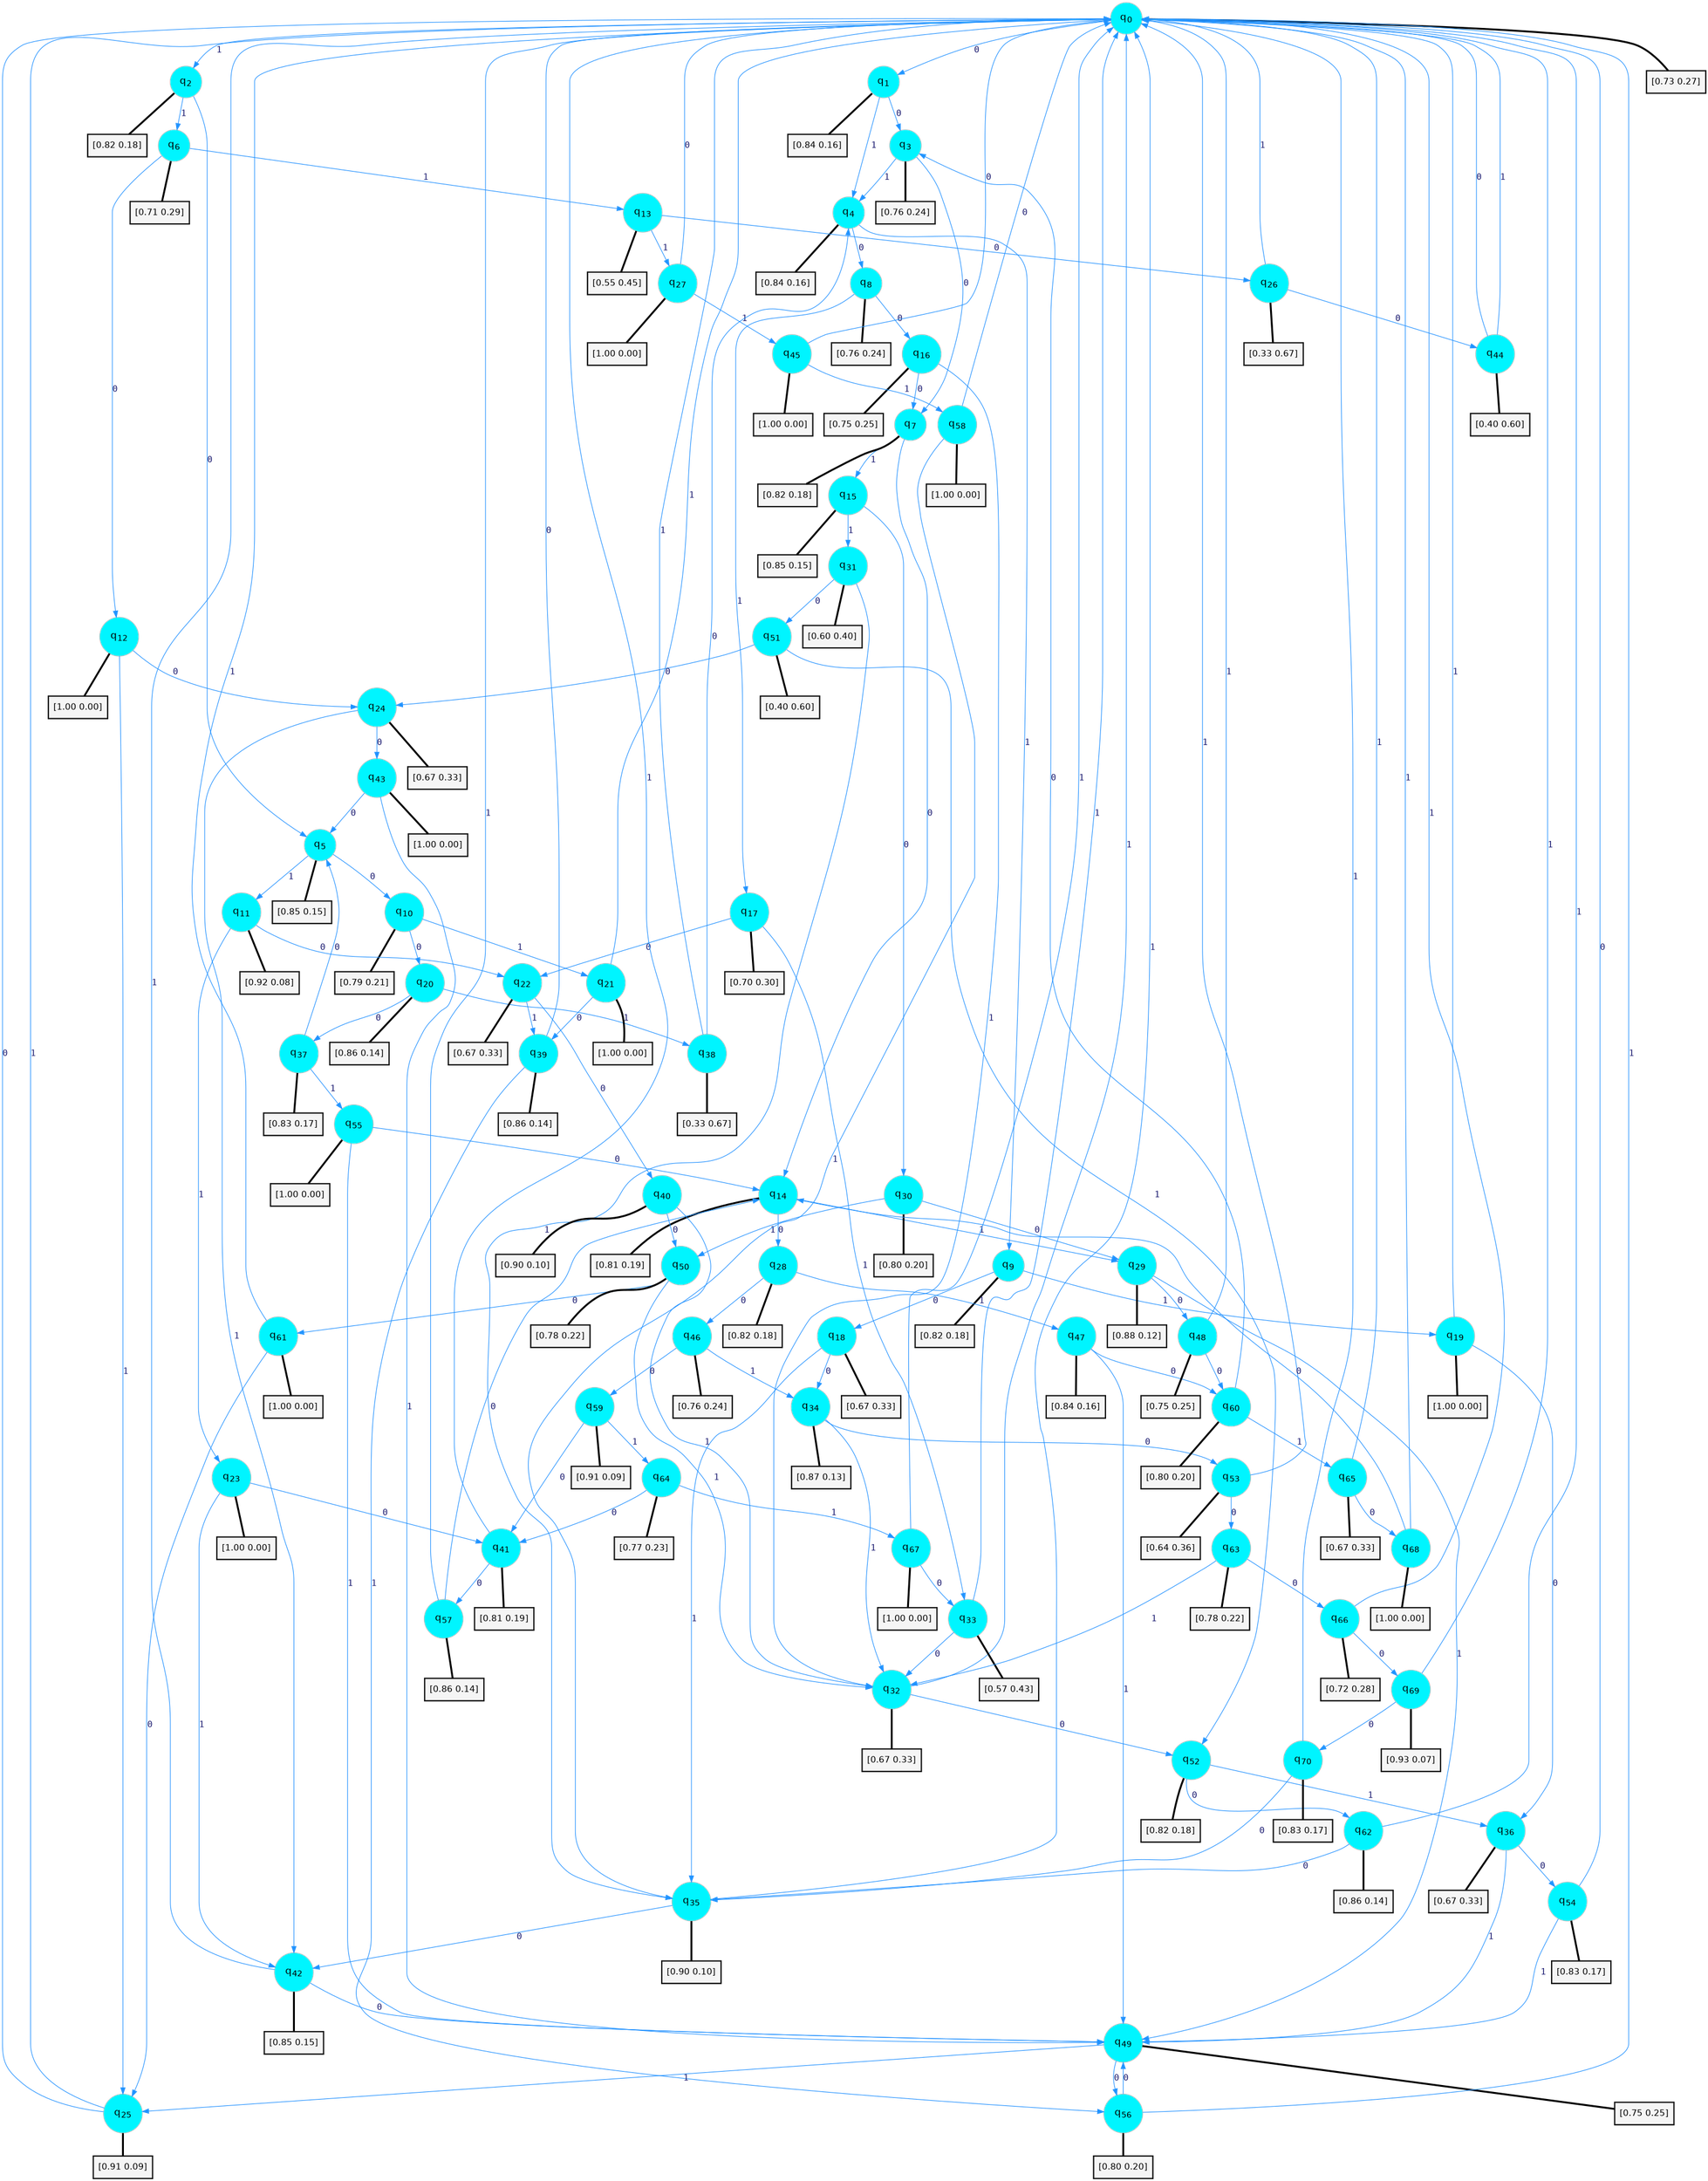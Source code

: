 digraph G {
graph [
bgcolor=transparent, dpi=300, rankdir=TD, size="40,25"];
node [
color=gray, fillcolor=turquoise1, fontcolor=black, fontname=Helvetica, fontsize=16, fontweight=bold, shape=circle, style=filled];
edge [
arrowsize=1, color=dodgerblue1, fontcolor=midnightblue, fontname=courier, fontweight=bold, penwidth=1, style=solid, weight=20];
0[label=<q<SUB>0</SUB>>];
1[label=<q<SUB>1</SUB>>];
2[label=<q<SUB>2</SUB>>];
3[label=<q<SUB>3</SUB>>];
4[label=<q<SUB>4</SUB>>];
5[label=<q<SUB>5</SUB>>];
6[label=<q<SUB>6</SUB>>];
7[label=<q<SUB>7</SUB>>];
8[label=<q<SUB>8</SUB>>];
9[label=<q<SUB>9</SUB>>];
10[label=<q<SUB>10</SUB>>];
11[label=<q<SUB>11</SUB>>];
12[label=<q<SUB>12</SUB>>];
13[label=<q<SUB>13</SUB>>];
14[label=<q<SUB>14</SUB>>];
15[label=<q<SUB>15</SUB>>];
16[label=<q<SUB>16</SUB>>];
17[label=<q<SUB>17</SUB>>];
18[label=<q<SUB>18</SUB>>];
19[label=<q<SUB>19</SUB>>];
20[label=<q<SUB>20</SUB>>];
21[label=<q<SUB>21</SUB>>];
22[label=<q<SUB>22</SUB>>];
23[label=<q<SUB>23</SUB>>];
24[label=<q<SUB>24</SUB>>];
25[label=<q<SUB>25</SUB>>];
26[label=<q<SUB>26</SUB>>];
27[label=<q<SUB>27</SUB>>];
28[label=<q<SUB>28</SUB>>];
29[label=<q<SUB>29</SUB>>];
30[label=<q<SUB>30</SUB>>];
31[label=<q<SUB>31</SUB>>];
32[label=<q<SUB>32</SUB>>];
33[label=<q<SUB>33</SUB>>];
34[label=<q<SUB>34</SUB>>];
35[label=<q<SUB>35</SUB>>];
36[label=<q<SUB>36</SUB>>];
37[label=<q<SUB>37</SUB>>];
38[label=<q<SUB>38</SUB>>];
39[label=<q<SUB>39</SUB>>];
40[label=<q<SUB>40</SUB>>];
41[label=<q<SUB>41</SUB>>];
42[label=<q<SUB>42</SUB>>];
43[label=<q<SUB>43</SUB>>];
44[label=<q<SUB>44</SUB>>];
45[label=<q<SUB>45</SUB>>];
46[label=<q<SUB>46</SUB>>];
47[label=<q<SUB>47</SUB>>];
48[label=<q<SUB>48</SUB>>];
49[label=<q<SUB>49</SUB>>];
50[label=<q<SUB>50</SUB>>];
51[label=<q<SUB>51</SUB>>];
52[label=<q<SUB>52</SUB>>];
53[label=<q<SUB>53</SUB>>];
54[label=<q<SUB>54</SUB>>];
55[label=<q<SUB>55</SUB>>];
56[label=<q<SUB>56</SUB>>];
57[label=<q<SUB>57</SUB>>];
58[label=<q<SUB>58</SUB>>];
59[label=<q<SUB>59</SUB>>];
60[label=<q<SUB>60</SUB>>];
61[label=<q<SUB>61</SUB>>];
62[label=<q<SUB>62</SUB>>];
63[label=<q<SUB>63</SUB>>];
64[label=<q<SUB>64</SUB>>];
65[label=<q<SUB>65</SUB>>];
66[label=<q<SUB>66</SUB>>];
67[label=<q<SUB>67</SUB>>];
68[label=<q<SUB>68</SUB>>];
69[label=<q<SUB>69</SUB>>];
70[label=<q<SUB>70</SUB>>];
71[label="[0.73 0.27]", shape=box,fontcolor=black, fontname=Helvetica, fontsize=14, penwidth=2, fillcolor=whitesmoke,color=black];
72[label="[0.84 0.16]", shape=box,fontcolor=black, fontname=Helvetica, fontsize=14, penwidth=2, fillcolor=whitesmoke,color=black];
73[label="[0.82 0.18]", shape=box,fontcolor=black, fontname=Helvetica, fontsize=14, penwidth=2, fillcolor=whitesmoke,color=black];
74[label="[0.76 0.24]", shape=box,fontcolor=black, fontname=Helvetica, fontsize=14, penwidth=2, fillcolor=whitesmoke,color=black];
75[label="[0.84 0.16]", shape=box,fontcolor=black, fontname=Helvetica, fontsize=14, penwidth=2, fillcolor=whitesmoke,color=black];
76[label="[0.85 0.15]", shape=box,fontcolor=black, fontname=Helvetica, fontsize=14, penwidth=2, fillcolor=whitesmoke,color=black];
77[label="[0.71 0.29]", shape=box,fontcolor=black, fontname=Helvetica, fontsize=14, penwidth=2, fillcolor=whitesmoke,color=black];
78[label="[0.82 0.18]", shape=box,fontcolor=black, fontname=Helvetica, fontsize=14, penwidth=2, fillcolor=whitesmoke,color=black];
79[label="[0.76 0.24]", shape=box,fontcolor=black, fontname=Helvetica, fontsize=14, penwidth=2, fillcolor=whitesmoke,color=black];
80[label="[0.82 0.18]", shape=box,fontcolor=black, fontname=Helvetica, fontsize=14, penwidth=2, fillcolor=whitesmoke,color=black];
81[label="[0.79 0.21]", shape=box,fontcolor=black, fontname=Helvetica, fontsize=14, penwidth=2, fillcolor=whitesmoke,color=black];
82[label="[0.92 0.08]", shape=box,fontcolor=black, fontname=Helvetica, fontsize=14, penwidth=2, fillcolor=whitesmoke,color=black];
83[label="[1.00 0.00]", shape=box,fontcolor=black, fontname=Helvetica, fontsize=14, penwidth=2, fillcolor=whitesmoke,color=black];
84[label="[0.55 0.45]", shape=box,fontcolor=black, fontname=Helvetica, fontsize=14, penwidth=2, fillcolor=whitesmoke,color=black];
85[label="[0.81 0.19]", shape=box,fontcolor=black, fontname=Helvetica, fontsize=14, penwidth=2, fillcolor=whitesmoke,color=black];
86[label="[0.85 0.15]", shape=box,fontcolor=black, fontname=Helvetica, fontsize=14, penwidth=2, fillcolor=whitesmoke,color=black];
87[label="[0.75 0.25]", shape=box,fontcolor=black, fontname=Helvetica, fontsize=14, penwidth=2, fillcolor=whitesmoke,color=black];
88[label="[0.70 0.30]", shape=box,fontcolor=black, fontname=Helvetica, fontsize=14, penwidth=2, fillcolor=whitesmoke,color=black];
89[label="[0.67 0.33]", shape=box,fontcolor=black, fontname=Helvetica, fontsize=14, penwidth=2, fillcolor=whitesmoke,color=black];
90[label="[1.00 0.00]", shape=box,fontcolor=black, fontname=Helvetica, fontsize=14, penwidth=2, fillcolor=whitesmoke,color=black];
91[label="[0.86 0.14]", shape=box,fontcolor=black, fontname=Helvetica, fontsize=14, penwidth=2, fillcolor=whitesmoke,color=black];
92[label="[1.00 0.00]", shape=box,fontcolor=black, fontname=Helvetica, fontsize=14, penwidth=2, fillcolor=whitesmoke,color=black];
93[label="[0.67 0.33]", shape=box,fontcolor=black, fontname=Helvetica, fontsize=14, penwidth=2, fillcolor=whitesmoke,color=black];
94[label="[1.00 0.00]", shape=box,fontcolor=black, fontname=Helvetica, fontsize=14, penwidth=2, fillcolor=whitesmoke,color=black];
95[label="[0.67 0.33]", shape=box,fontcolor=black, fontname=Helvetica, fontsize=14, penwidth=2, fillcolor=whitesmoke,color=black];
96[label="[0.91 0.09]", shape=box,fontcolor=black, fontname=Helvetica, fontsize=14, penwidth=2, fillcolor=whitesmoke,color=black];
97[label="[0.33 0.67]", shape=box,fontcolor=black, fontname=Helvetica, fontsize=14, penwidth=2, fillcolor=whitesmoke,color=black];
98[label="[1.00 0.00]", shape=box,fontcolor=black, fontname=Helvetica, fontsize=14, penwidth=2, fillcolor=whitesmoke,color=black];
99[label="[0.82 0.18]", shape=box,fontcolor=black, fontname=Helvetica, fontsize=14, penwidth=2, fillcolor=whitesmoke,color=black];
100[label="[0.88 0.12]", shape=box,fontcolor=black, fontname=Helvetica, fontsize=14, penwidth=2, fillcolor=whitesmoke,color=black];
101[label="[0.80 0.20]", shape=box,fontcolor=black, fontname=Helvetica, fontsize=14, penwidth=2, fillcolor=whitesmoke,color=black];
102[label="[0.60 0.40]", shape=box,fontcolor=black, fontname=Helvetica, fontsize=14, penwidth=2, fillcolor=whitesmoke,color=black];
103[label="[0.67 0.33]", shape=box,fontcolor=black, fontname=Helvetica, fontsize=14, penwidth=2, fillcolor=whitesmoke,color=black];
104[label="[0.57 0.43]", shape=box,fontcolor=black, fontname=Helvetica, fontsize=14, penwidth=2, fillcolor=whitesmoke,color=black];
105[label="[0.87 0.13]", shape=box,fontcolor=black, fontname=Helvetica, fontsize=14, penwidth=2, fillcolor=whitesmoke,color=black];
106[label="[0.90 0.10]", shape=box,fontcolor=black, fontname=Helvetica, fontsize=14, penwidth=2, fillcolor=whitesmoke,color=black];
107[label="[0.67 0.33]", shape=box,fontcolor=black, fontname=Helvetica, fontsize=14, penwidth=2, fillcolor=whitesmoke,color=black];
108[label="[0.83 0.17]", shape=box,fontcolor=black, fontname=Helvetica, fontsize=14, penwidth=2, fillcolor=whitesmoke,color=black];
109[label="[0.33 0.67]", shape=box,fontcolor=black, fontname=Helvetica, fontsize=14, penwidth=2, fillcolor=whitesmoke,color=black];
110[label="[0.86 0.14]", shape=box,fontcolor=black, fontname=Helvetica, fontsize=14, penwidth=2, fillcolor=whitesmoke,color=black];
111[label="[0.90 0.10]", shape=box,fontcolor=black, fontname=Helvetica, fontsize=14, penwidth=2, fillcolor=whitesmoke,color=black];
112[label="[0.81 0.19]", shape=box,fontcolor=black, fontname=Helvetica, fontsize=14, penwidth=2, fillcolor=whitesmoke,color=black];
113[label="[0.85 0.15]", shape=box,fontcolor=black, fontname=Helvetica, fontsize=14, penwidth=2, fillcolor=whitesmoke,color=black];
114[label="[1.00 0.00]", shape=box,fontcolor=black, fontname=Helvetica, fontsize=14, penwidth=2, fillcolor=whitesmoke,color=black];
115[label="[0.40 0.60]", shape=box,fontcolor=black, fontname=Helvetica, fontsize=14, penwidth=2, fillcolor=whitesmoke,color=black];
116[label="[1.00 0.00]", shape=box,fontcolor=black, fontname=Helvetica, fontsize=14, penwidth=2, fillcolor=whitesmoke,color=black];
117[label="[0.76 0.24]", shape=box,fontcolor=black, fontname=Helvetica, fontsize=14, penwidth=2, fillcolor=whitesmoke,color=black];
118[label="[0.84 0.16]", shape=box,fontcolor=black, fontname=Helvetica, fontsize=14, penwidth=2, fillcolor=whitesmoke,color=black];
119[label="[0.75 0.25]", shape=box,fontcolor=black, fontname=Helvetica, fontsize=14, penwidth=2, fillcolor=whitesmoke,color=black];
120[label="[0.75 0.25]", shape=box,fontcolor=black, fontname=Helvetica, fontsize=14, penwidth=2, fillcolor=whitesmoke,color=black];
121[label="[0.78 0.22]", shape=box,fontcolor=black, fontname=Helvetica, fontsize=14, penwidth=2, fillcolor=whitesmoke,color=black];
122[label="[0.40 0.60]", shape=box,fontcolor=black, fontname=Helvetica, fontsize=14, penwidth=2, fillcolor=whitesmoke,color=black];
123[label="[0.82 0.18]", shape=box,fontcolor=black, fontname=Helvetica, fontsize=14, penwidth=2, fillcolor=whitesmoke,color=black];
124[label="[0.64 0.36]", shape=box,fontcolor=black, fontname=Helvetica, fontsize=14, penwidth=2, fillcolor=whitesmoke,color=black];
125[label="[0.83 0.17]", shape=box,fontcolor=black, fontname=Helvetica, fontsize=14, penwidth=2, fillcolor=whitesmoke,color=black];
126[label="[1.00 0.00]", shape=box,fontcolor=black, fontname=Helvetica, fontsize=14, penwidth=2, fillcolor=whitesmoke,color=black];
127[label="[0.80 0.20]", shape=box,fontcolor=black, fontname=Helvetica, fontsize=14, penwidth=2, fillcolor=whitesmoke,color=black];
128[label="[0.86 0.14]", shape=box,fontcolor=black, fontname=Helvetica, fontsize=14, penwidth=2, fillcolor=whitesmoke,color=black];
129[label="[1.00 0.00]", shape=box,fontcolor=black, fontname=Helvetica, fontsize=14, penwidth=2, fillcolor=whitesmoke,color=black];
130[label="[0.91 0.09]", shape=box,fontcolor=black, fontname=Helvetica, fontsize=14, penwidth=2, fillcolor=whitesmoke,color=black];
131[label="[0.80 0.20]", shape=box,fontcolor=black, fontname=Helvetica, fontsize=14, penwidth=2, fillcolor=whitesmoke,color=black];
132[label="[1.00 0.00]", shape=box,fontcolor=black, fontname=Helvetica, fontsize=14, penwidth=2, fillcolor=whitesmoke,color=black];
133[label="[0.86 0.14]", shape=box,fontcolor=black, fontname=Helvetica, fontsize=14, penwidth=2, fillcolor=whitesmoke,color=black];
134[label="[0.78 0.22]", shape=box,fontcolor=black, fontname=Helvetica, fontsize=14, penwidth=2, fillcolor=whitesmoke,color=black];
135[label="[0.77 0.23]", shape=box,fontcolor=black, fontname=Helvetica, fontsize=14, penwidth=2, fillcolor=whitesmoke,color=black];
136[label="[0.67 0.33]", shape=box,fontcolor=black, fontname=Helvetica, fontsize=14, penwidth=2, fillcolor=whitesmoke,color=black];
137[label="[0.72 0.28]", shape=box,fontcolor=black, fontname=Helvetica, fontsize=14, penwidth=2, fillcolor=whitesmoke,color=black];
138[label="[1.00 0.00]", shape=box,fontcolor=black, fontname=Helvetica, fontsize=14, penwidth=2, fillcolor=whitesmoke,color=black];
139[label="[1.00 0.00]", shape=box,fontcolor=black, fontname=Helvetica, fontsize=14, penwidth=2, fillcolor=whitesmoke,color=black];
140[label="[0.93 0.07]", shape=box,fontcolor=black, fontname=Helvetica, fontsize=14, penwidth=2, fillcolor=whitesmoke,color=black];
141[label="[0.83 0.17]", shape=box,fontcolor=black, fontname=Helvetica, fontsize=14, penwidth=2, fillcolor=whitesmoke,color=black];
0->1 [label=0];
0->2 [label=1];
0->71 [arrowhead=none, penwidth=3,color=black];
1->3 [label=0];
1->4 [label=1];
1->72 [arrowhead=none, penwidth=3,color=black];
2->5 [label=0];
2->6 [label=1];
2->73 [arrowhead=none, penwidth=3,color=black];
3->7 [label=0];
3->4 [label=1];
3->74 [arrowhead=none, penwidth=3,color=black];
4->8 [label=0];
4->9 [label=1];
4->75 [arrowhead=none, penwidth=3,color=black];
5->10 [label=0];
5->11 [label=1];
5->76 [arrowhead=none, penwidth=3,color=black];
6->12 [label=0];
6->13 [label=1];
6->77 [arrowhead=none, penwidth=3,color=black];
7->14 [label=0];
7->15 [label=1];
7->78 [arrowhead=none, penwidth=3,color=black];
8->16 [label=0];
8->17 [label=1];
8->79 [arrowhead=none, penwidth=3,color=black];
9->18 [label=0];
9->19 [label=1];
9->80 [arrowhead=none, penwidth=3,color=black];
10->20 [label=0];
10->21 [label=1];
10->81 [arrowhead=none, penwidth=3,color=black];
11->22 [label=0];
11->23 [label=1];
11->82 [arrowhead=none, penwidth=3,color=black];
12->24 [label=0];
12->25 [label=1];
12->83 [arrowhead=none, penwidth=3,color=black];
13->26 [label=0];
13->27 [label=1];
13->84 [arrowhead=none, penwidth=3,color=black];
14->28 [label=0];
14->29 [label=1];
14->85 [arrowhead=none, penwidth=3,color=black];
15->30 [label=0];
15->31 [label=1];
15->86 [arrowhead=none, penwidth=3,color=black];
16->7 [label=0];
16->32 [label=1];
16->87 [arrowhead=none, penwidth=3,color=black];
17->22 [label=0];
17->33 [label=1];
17->88 [arrowhead=none, penwidth=3,color=black];
18->34 [label=0];
18->35 [label=1];
18->89 [arrowhead=none, penwidth=3,color=black];
19->36 [label=0];
19->0 [label=1];
19->90 [arrowhead=none, penwidth=3,color=black];
20->37 [label=0];
20->38 [label=1];
20->91 [arrowhead=none, penwidth=3,color=black];
21->39 [label=0];
21->0 [label=1];
21->92 [arrowhead=none, penwidth=3,color=black];
22->40 [label=0];
22->39 [label=1];
22->93 [arrowhead=none, penwidth=3,color=black];
23->41 [label=0];
23->42 [label=1];
23->94 [arrowhead=none, penwidth=3,color=black];
24->43 [label=0];
24->42 [label=1];
24->95 [arrowhead=none, penwidth=3,color=black];
25->0 [label=0];
25->0 [label=1];
25->96 [arrowhead=none, penwidth=3,color=black];
26->44 [label=0];
26->0 [label=1];
26->97 [arrowhead=none, penwidth=3,color=black];
27->0 [label=0];
27->45 [label=1];
27->98 [arrowhead=none, penwidth=3,color=black];
28->46 [label=0];
28->47 [label=1];
28->99 [arrowhead=none, penwidth=3,color=black];
29->48 [label=0];
29->49 [label=1];
29->100 [arrowhead=none, penwidth=3,color=black];
30->29 [label=0];
30->50 [label=1];
30->101 [arrowhead=none, penwidth=3,color=black];
31->51 [label=0];
31->35 [label=1];
31->102 [arrowhead=none, penwidth=3,color=black];
32->52 [label=0];
32->0 [label=1];
32->103 [arrowhead=none, penwidth=3,color=black];
33->32 [label=0];
33->0 [label=1];
33->104 [arrowhead=none, penwidth=3,color=black];
34->53 [label=0];
34->32 [label=1];
34->105 [arrowhead=none, penwidth=3,color=black];
35->42 [label=0];
35->0 [label=1];
35->106 [arrowhead=none, penwidth=3,color=black];
36->54 [label=0];
36->49 [label=1];
36->107 [arrowhead=none, penwidth=3,color=black];
37->5 [label=0];
37->55 [label=1];
37->108 [arrowhead=none, penwidth=3,color=black];
38->4 [label=0];
38->0 [label=1];
38->109 [arrowhead=none, penwidth=3,color=black];
39->0 [label=0];
39->56 [label=1];
39->110 [arrowhead=none, penwidth=3,color=black];
40->50 [label=0];
40->32 [label=1];
40->111 [arrowhead=none, penwidth=3,color=black];
41->57 [label=0];
41->0 [label=1];
41->112 [arrowhead=none, penwidth=3,color=black];
42->49 [label=0];
42->0 [label=1];
42->113 [arrowhead=none, penwidth=3,color=black];
43->5 [label=0];
43->49 [label=1];
43->114 [arrowhead=none, penwidth=3,color=black];
44->0 [label=0];
44->0 [label=1];
44->115 [arrowhead=none, penwidth=3,color=black];
45->0 [label=0];
45->58 [label=1];
45->116 [arrowhead=none, penwidth=3,color=black];
46->59 [label=0];
46->34 [label=1];
46->117 [arrowhead=none, penwidth=3,color=black];
47->60 [label=0];
47->49 [label=1];
47->118 [arrowhead=none, penwidth=3,color=black];
48->60 [label=0];
48->0 [label=1];
48->119 [arrowhead=none, penwidth=3,color=black];
49->56 [label=0];
49->25 [label=1];
49->120 [arrowhead=none, penwidth=3,color=black];
50->61 [label=0];
50->32 [label=1];
50->121 [arrowhead=none, penwidth=3,color=black];
51->24 [label=0];
51->52 [label=1];
51->122 [arrowhead=none, penwidth=3,color=black];
52->62 [label=0];
52->36 [label=1];
52->123 [arrowhead=none, penwidth=3,color=black];
53->63 [label=0];
53->0 [label=1];
53->124 [arrowhead=none, penwidth=3,color=black];
54->0 [label=0];
54->49 [label=1];
54->125 [arrowhead=none, penwidth=3,color=black];
55->14 [label=0];
55->49 [label=1];
55->126 [arrowhead=none, penwidth=3,color=black];
56->49 [label=0];
56->0 [label=1];
56->127 [arrowhead=none, penwidth=3,color=black];
57->14 [label=0];
57->0 [label=1];
57->128 [arrowhead=none, penwidth=3,color=black];
58->0 [label=0];
58->35 [label=1];
58->129 [arrowhead=none, penwidth=3,color=black];
59->41 [label=0];
59->64 [label=1];
59->130 [arrowhead=none, penwidth=3,color=black];
60->3 [label=0];
60->65 [label=1];
60->131 [arrowhead=none, penwidth=3,color=black];
61->25 [label=0];
61->0 [label=1];
61->132 [arrowhead=none, penwidth=3,color=black];
62->35 [label=0];
62->0 [label=1];
62->133 [arrowhead=none, penwidth=3,color=black];
63->66 [label=0];
63->32 [label=1];
63->134 [arrowhead=none, penwidth=3,color=black];
64->41 [label=0];
64->67 [label=1];
64->135 [arrowhead=none, penwidth=3,color=black];
65->68 [label=0];
65->0 [label=1];
65->136 [arrowhead=none, penwidth=3,color=black];
66->69 [label=0];
66->0 [label=1];
66->137 [arrowhead=none, penwidth=3,color=black];
67->33 [label=0];
67->0 [label=1];
67->138 [arrowhead=none, penwidth=3,color=black];
68->14 [label=0];
68->0 [label=1];
68->139 [arrowhead=none, penwidth=3,color=black];
69->70 [label=0];
69->0 [label=1];
69->140 [arrowhead=none, penwidth=3,color=black];
70->35 [label=0];
70->0 [label=1];
70->141 [arrowhead=none, penwidth=3,color=black];
}
